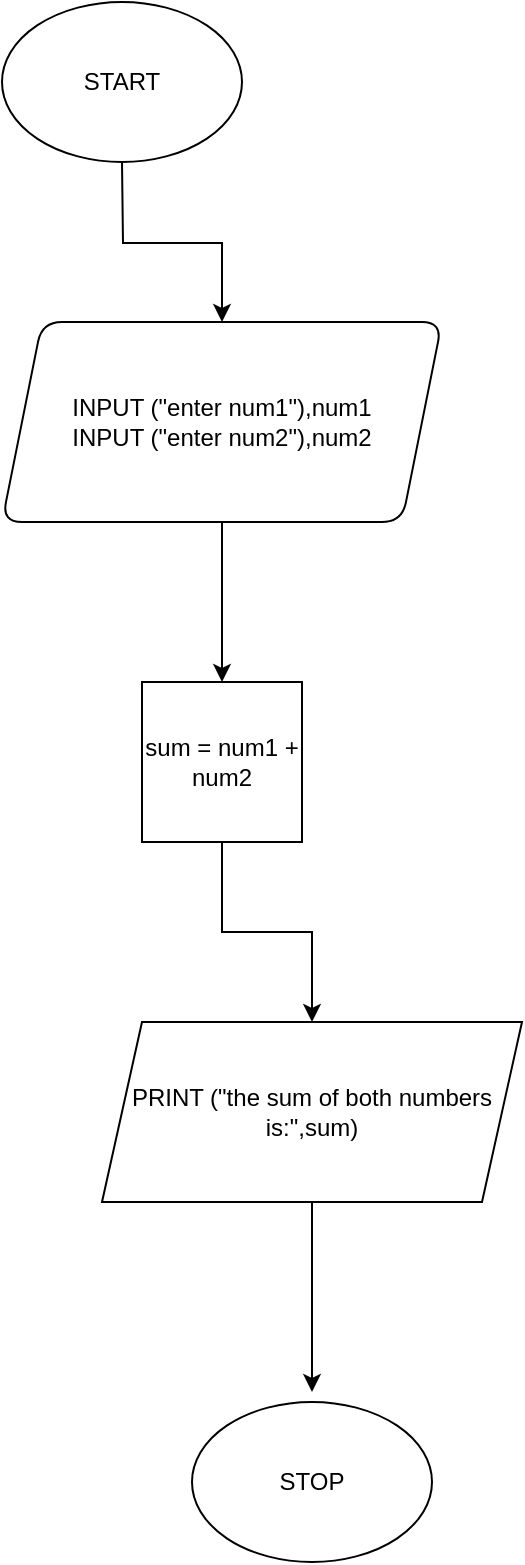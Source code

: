 <mxfile version="27.1.3">
  <diagram name="Page-1" id="sSBYTdcrl_yX3A96znOe">
    <mxGraphModel dx="1426" dy="859" grid="1" gridSize="10" guides="1" tooltips="1" connect="1" arrows="1" fold="1" page="1" pageScale="1" pageWidth="827" pageHeight="1169" math="0" shadow="0">
      <root>
        <mxCell id="0" />
        <mxCell id="1" parent="0" />
        <mxCell id="4lss3NWFbt1CcSoVVE8K-3" value="" style="edgeStyle=orthogonalEdgeStyle;rounded=0;orthogonalLoop=1;jettySize=auto;html=1;" edge="1" parent="1" target="4lss3NWFbt1CcSoVVE8K-2">
          <mxGeometry relative="1" as="geometry">
            <mxPoint x="110" y="80" as="sourcePoint" />
          </mxGeometry>
        </mxCell>
        <mxCell id="4lss3NWFbt1CcSoVVE8K-6" value="" style="edgeStyle=orthogonalEdgeStyle;rounded=0;orthogonalLoop=1;jettySize=auto;html=1;" edge="1" parent="1" source="4lss3NWFbt1CcSoVVE8K-2" target="4lss3NWFbt1CcSoVVE8K-4">
          <mxGeometry relative="1" as="geometry" />
        </mxCell>
        <mxCell id="4lss3NWFbt1CcSoVVE8K-2" value="INPUT (&quot;enter num1&quot;),num1&lt;div&gt;INPUT (&quot;enter num2&quot;),num2&lt;/div&gt;" style="shape=parallelogram;perimeter=parallelogramPerimeter;whiteSpace=wrap;html=1;fixedSize=1;rounded=1;" vertex="1" parent="1">
          <mxGeometry x="50" y="160" width="220" height="100" as="geometry" />
        </mxCell>
        <mxCell id="4lss3NWFbt1CcSoVVE8K-8" value="" style="edgeStyle=orthogonalEdgeStyle;rounded=0;orthogonalLoop=1;jettySize=auto;html=1;" edge="1" parent="1" source="4lss3NWFbt1CcSoVVE8K-4" target="4lss3NWFbt1CcSoVVE8K-7">
          <mxGeometry relative="1" as="geometry" />
        </mxCell>
        <mxCell id="4lss3NWFbt1CcSoVVE8K-4" value="sum = num1 + num2" style="whiteSpace=wrap;html=1;aspect=fixed;" vertex="1" parent="1">
          <mxGeometry x="120" y="340" width="80" height="80" as="geometry" />
        </mxCell>
        <mxCell id="4lss3NWFbt1CcSoVVE8K-11" value="" style="edgeStyle=orthogonalEdgeStyle;rounded=0;orthogonalLoop=1;jettySize=auto;html=1;" edge="1" parent="1" source="4lss3NWFbt1CcSoVVE8K-7">
          <mxGeometry relative="1" as="geometry">
            <mxPoint x="205" y="695" as="targetPoint" />
          </mxGeometry>
        </mxCell>
        <mxCell id="4lss3NWFbt1CcSoVVE8K-7" value="PRINT (&quot;the sum of both numbers is:&quot;,sum)" style="shape=parallelogram;perimeter=parallelogramPerimeter;whiteSpace=wrap;html=1;fixedSize=1;" vertex="1" parent="1">
          <mxGeometry x="100" y="510" width="210" height="90" as="geometry" />
        </mxCell>
        <mxCell id="4lss3NWFbt1CcSoVVE8K-12" value="START" style="ellipse;whiteSpace=wrap;html=1;" vertex="1" parent="1">
          <mxGeometry x="50" width="120" height="80" as="geometry" />
        </mxCell>
        <mxCell id="4lss3NWFbt1CcSoVVE8K-13" value="STOP" style="ellipse;whiteSpace=wrap;html=1;" vertex="1" parent="1">
          <mxGeometry x="145" y="700" width="120" height="80" as="geometry" />
        </mxCell>
      </root>
    </mxGraphModel>
  </diagram>
</mxfile>
